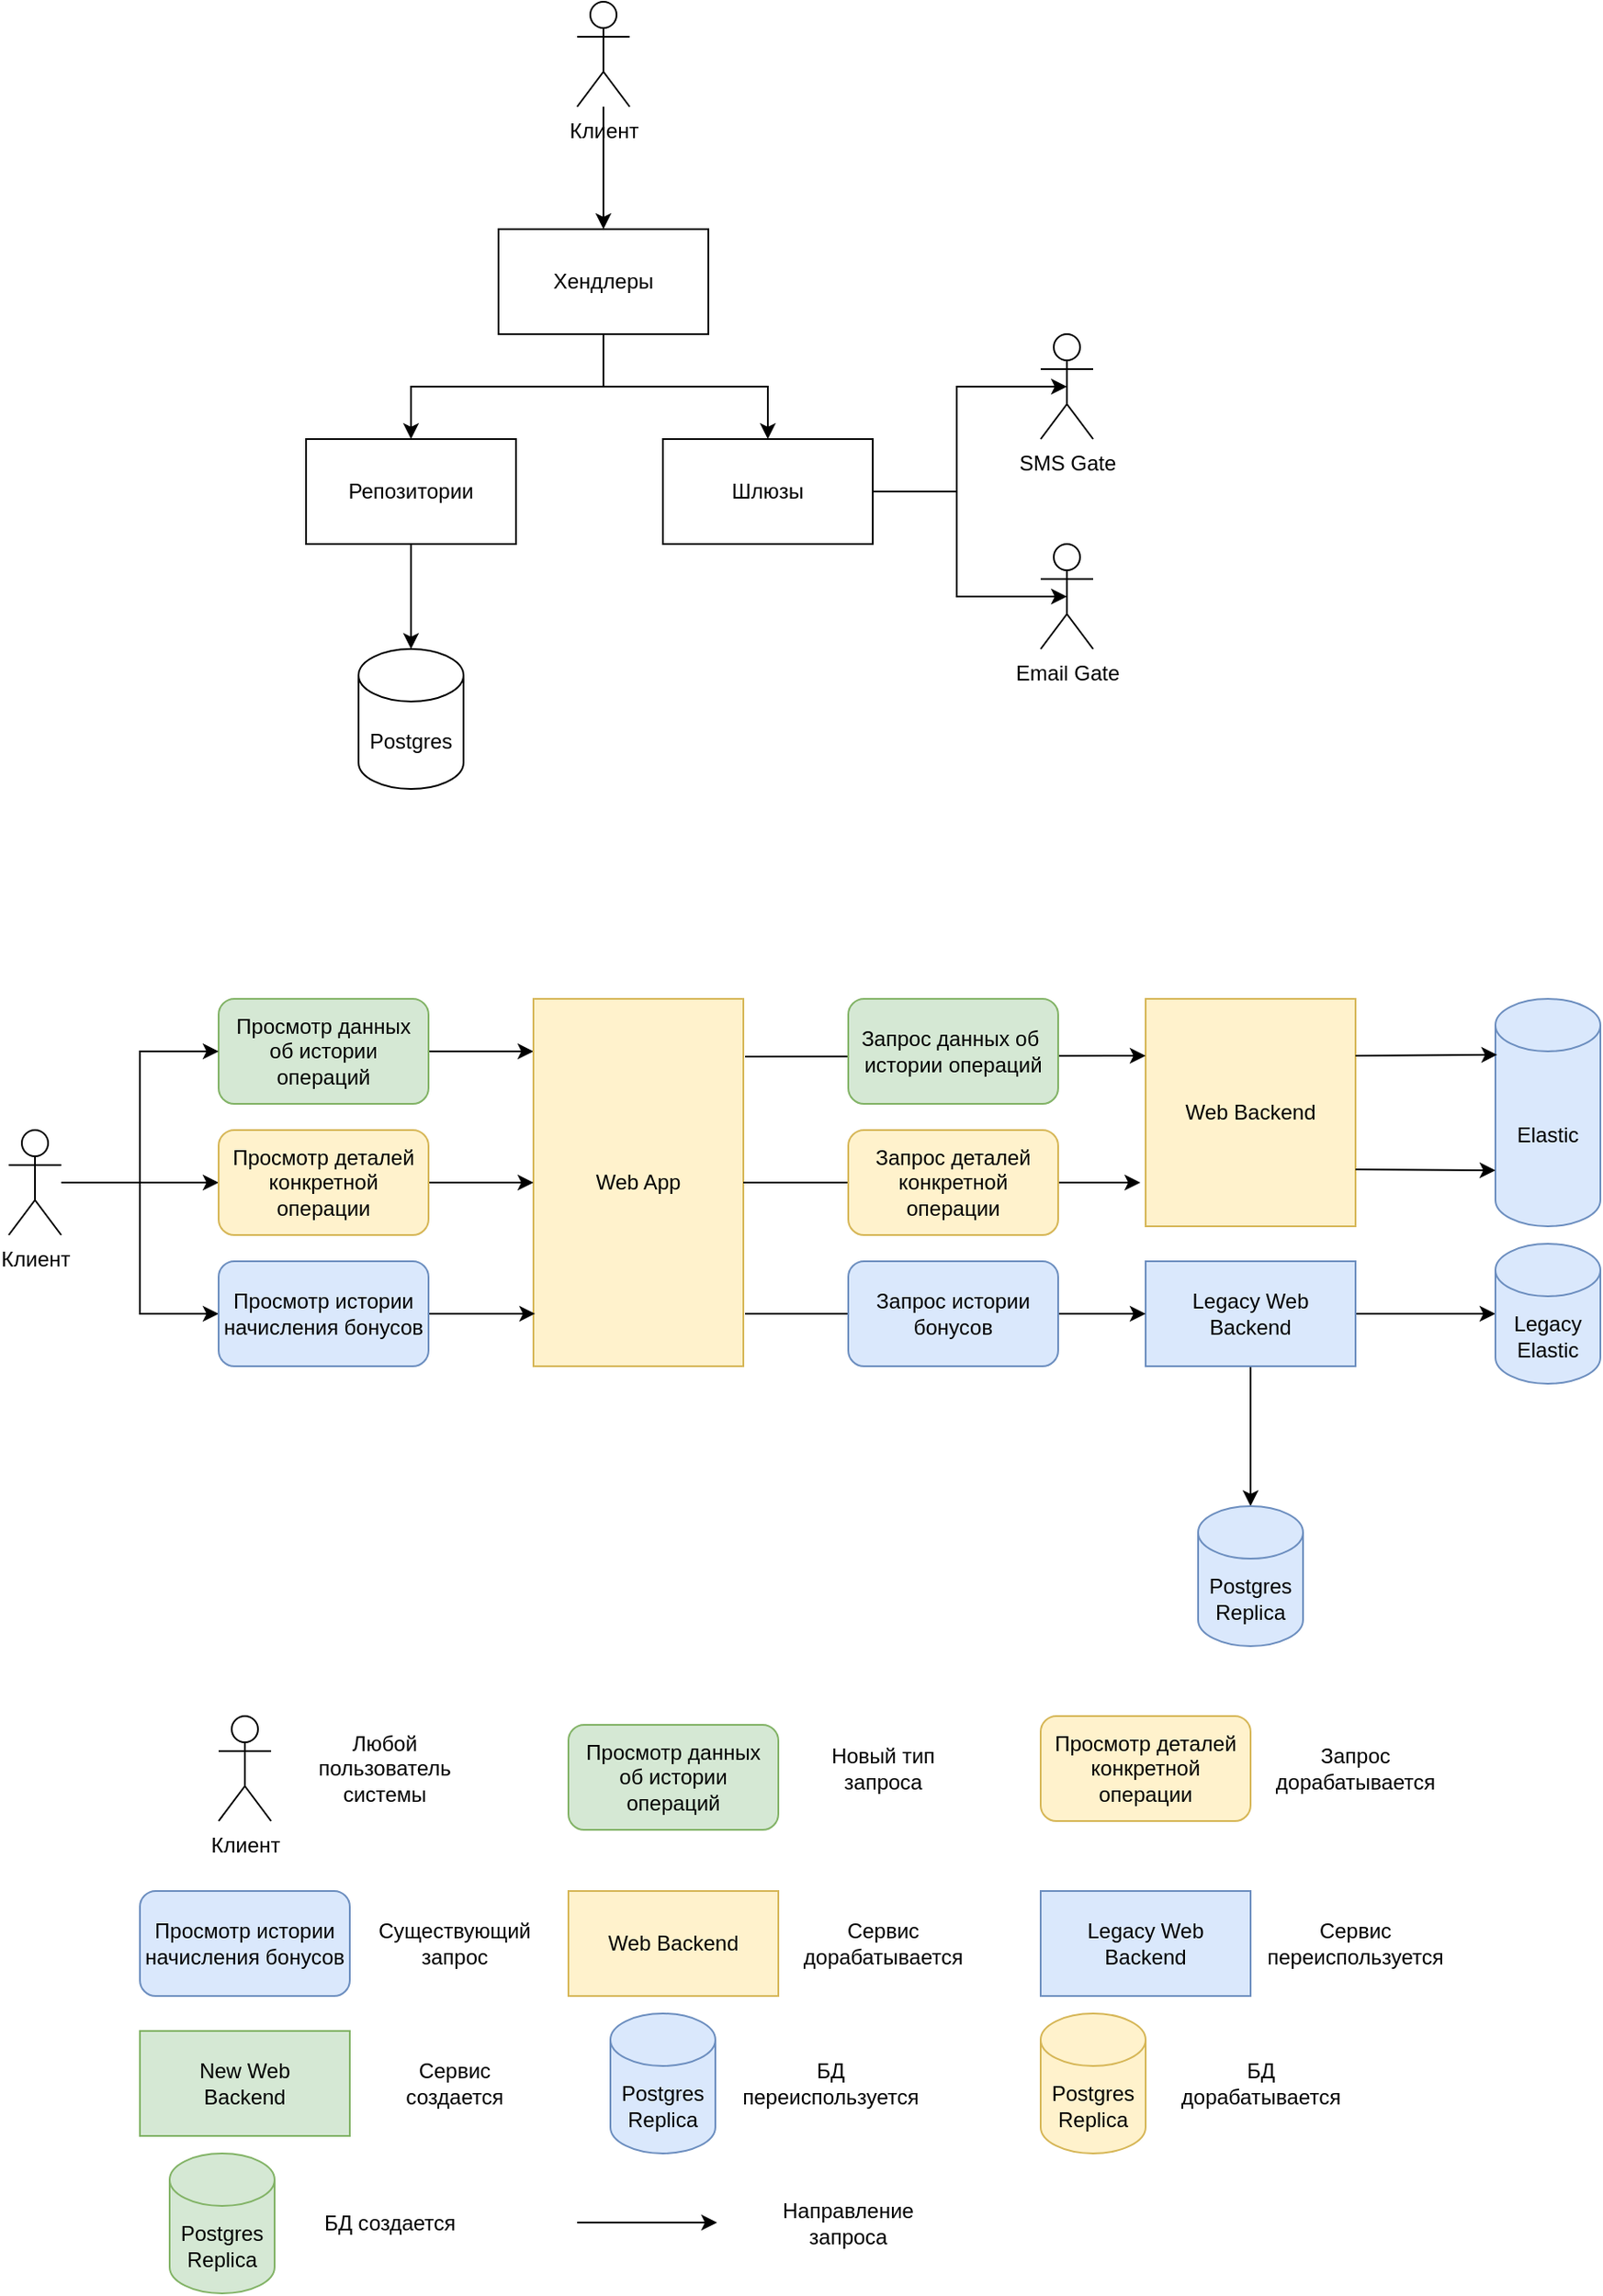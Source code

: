 <mxfile version="14.1.3" type="device"><diagram id="KTKyySyX-Pnbebo_XtX5" name="Page-1"><mxGraphModel dx="1298" dy="777" grid="1" gridSize="10" guides="1" tooltips="1" connect="1" arrows="1" fold="1" page="1" pageScale="1" pageWidth="827" pageHeight="1169" math="0" shadow="0"><root><mxCell id="0"/><mxCell id="1" parent="0"/><mxCell id="ZoatOqVzo9jK-egl23h--22" value="" style="edgeStyle=orthogonalEdgeStyle;rounded=0;orthogonalLoop=1;jettySize=auto;html=1;entryX=0;entryY=0.143;entryDx=0;entryDy=0;entryPerimeter=0;" edge="1" parent="1" source="ZoatOqVzo9jK-egl23h--21" target="ZoatOqVzo9jK-egl23h--16"><mxGeometry relative="1" as="geometry"/></mxCell><mxCell id="ZoatOqVzo9jK-egl23h--21" value="Просмотр данных об&amp;nbsp;истории операций" style="rounded=1;whiteSpace=wrap;html=1;fillColor=#d5e8d4;strokeColor=#82b366;" vertex="1" parent="1"><mxGeometry x="160" y="680" width="120" height="60" as="geometry"/></mxCell><mxCell id="ZoatOqVzo9jK-egl23h--10" style="edgeStyle=orthogonalEdgeStyle;rounded=0;orthogonalLoop=1;jettySize=auto;html=1;entryX=0.5;entryY=0;entryDx=0;entryDy=0;" edge="1" parent="1" source="ZoatOqVzo9jK-egl23h--1" target="ZoatOqVzo9jK-egl23h--3"><mxGeometry relative="1" as="geometry"/></mxCell><mxCell id="ZoatOqVzo9jK-egl23h--11" style="edgeStyle=orthogonalEdgeStyle;rounded=0;orthogonalLoop=1;jettySize=auto;html=1;entryX=0.5;entryY=0;entryDx=0;entryDy=0;" edge="1" parent="1" source="ZoatOqVzo9jK-egl23h--1" target="ZoatOqVzo9jK-egl23h--2"><mxGeometry relative="1" as="geometry"/></mxCell><mxCell id="ZoatOqVzo9jK-egl23h--1" value="Хендлеры" style="rounded=0;whiteSpace=wrap;html=1;" vertex="1" parent="1"><mxGeometry x="320" y="240" width="120" height="60" as="geometry"/></mxCell><mxCell id="ZoatOqVzo9jK-egl23h--5" value="" style="edgeStyle=orthogonalEdgeStyle;rounded=0;orthogonalLoop=1;jettySize=auto;html=1;" edge="1" parent="1" source="ZoatOqVzo9jK-egl23h--2" target="ZoatOqVzo9jK-egl23h--4"><mxGeometry relative="1" as="geometry"/></mxCell><mxCell id="ZoatOqVzo9jK-egl23h--2" value="Репозитории" style="rounded=0;whiteSpace=wrap;html=1;" vertex="1" parent="1"><mxGeometry x="210" y="360" width="120" height="60" as="geometry"/></mxCell><mxCell id="ZoatOqVzo9jK-egl23h--8" style="edgeStyle=orthogonalEdgeStyle;rounded=0;orthogonalLoop=1;jettySize=auto;html=1;entryX=0.5;entryY=0.5;entryDx=0;entryDy=0;entryPerimeter=0;" edge="1" parent="1" source="ZoatOqVzo9jK-egl23h--3" target="ZoatOqVzo9jK-egl23h--7"><mxGeometry relative="1" as="geometry"/></mxCell><mxCell id="ZoatOqVzo9jK-egl23h--9" style="edgeStyle=orthogonalEdgeStyle;rounded=0;orthogonalLoop=1;jettySize=auto;html=1;entryX=0.5;entryY=0.5;entryDx=0;entryDy=0;entryPerimeter=0;" edge="1" parent="1" source="ZoatOqVzo9jK-egl23h--3" target="ZoatOqVzo9jK-egl23h--6"><mxGeometry relative="1" as="geometry"/></mxCell><mxCell id="ZoatOqVzo9jK-egl23h--3" value="Шлюзы" style="rounded=0;whiteSpace=wrap;html=1;" vertex="1" parent="1"><mxGeometry x="414" y="360" width="120" height="60" as="geometry"/></mxCell><mxCell id="ZoatOqVzo9jK-egl23h--4" value="Postgres" style="shape=cylinder3;whiteSpace=wrap;html=1;boundedLbl=1;backgroundOutline=1;size=15;" vertex="1" parent="1"><mxGeometry x="240" y="480" width="60" height="80" as="geometry"/></mxCell><mxCell id="ZoatOqVzo9jK-egl23h--6" value="SMS Gate" style="shape=umlActor;verticalLabelPosition=bottom;verticalAlign=top;html=1;outlineConnect=0;" vertex="1" parent="1"><mxGeometry x="630" y="300" width="30" height="60" as="geometry"/></mxCell><mxCell id="ZoatOqVzo9jK-egl23h--7" value="Email Gate" style="shape=umlActor;verticalLabelPosition=bottom;verticalAlign=top;html=1;outlineConnect=0;" vertex="1" parent="1"><mxGeometry x="630" y="420" width="30" height="60" as="geometry"/></mxCell><mxCell id="ZoatOqVzo9jK-egl23h--13" value="" style="edgeStyle=orthogonalEdgeStyle;rounded=0;orthogonalLoop=1;jettySize=auto;html=1;" edge="1" parent="1" source="ZoatOqVzo9jK-egl23h--12" target="ZoatOqVzo9jK-egl23h--1"><mxGeometry relative="1" as="geometry"/></mxCell><mxCell id="ZoatOqVzo9jK-egl23h--12" value="Клиент" style="shape=umlActor;verticalLabelPosition=bottom;verticalAlign=top;html=1;outlineConnect=0;" vertex="1" parent="1"><mxGeometry x="365" y="110" width="30" height="60" as="geometry"/></mxCell><mxCell id="ZoatOqVzo9jK-egl23h--17" value="" style="edgeStyle=orthogonalEdgeStyle;rounded=0;orthogonalLoop=1;jettySize=auto;html=1;entryX=0;entryY=0.5;entryDx=0;entryDy=0;" edge="1" parent="1" source="ZoatOqVzo9jK-egl23h--15" target="ZoatOqVzo9jK-egl23h--21"><mxGeometry relative="1" as="geometry"><mxPoint x="70" y="710" as="targetPoint"/></mxGeometry></mxCell><mxCell id="ZoatOqVzo9jK-egl23h--24" style="edgeStyle=orthogonalEdgeStyle;rounded=0;orthogonalLoop=1;jettySize=auto;html=1;entryX=0;entryY=0.5;entryDx=0;entryDy=0;" edge="1" parent="1" source="ZoatOqVzo9jK-egl23h--15" target="ZoatOqVzo9jK-egl23h--23"><mxGeometry relative="1" as="geometry"/></mxCell><mxCell id="ZoatOqVzo9jK-egl23h--27" style="edgeStyle=orthogonalEdgeStyle;rounded=0;orthogonalLoop=1;jettySize=auto;html=1;entryX=0;entryY=0.5;entryDx=0;entryDy=0;" edge="1" parent="1" source="ZoatOqVzo9jK-egl23h--15" target="ZoatOqVzo9jK-egl23h--26"><mxGeometry relative="1" as="geometry"/></mxCell><mxCell id="ZoatOqVzo9jK-egl23h--15" value="Клиент" style="shape=umlActor;verticalLabelPosition=bottom;verticalAlign=top;html=1;outlineConnect=0;" vertex="1" parent="1"><mxGeometry x="40" y="755" width="30" height="60" as="geometry"/></mxCell><mxCell id="ZoatOqVzo9jK-egl23h--16" value="Web App" style="rounded=0;whiteSpace=wrap;html=1;fillColor=#fff2cc;strokeColor=#d6b656;" vertex="1" parent="1"><mxGeometry x="340" y="680" width="120" height="210" as="geometry"/></mxCell><mxCell id="ZoatOqVzo9jK-egl23h--20" value="Web Backend" style="rounded=0;whiteSpace=wrap;html=1;fillColor=#fff2cc;strokeColor=#d6b656;" vertex="1" parent="1"><mxGeometry x="690" y="680" width="120" height="130" as="geometry"/></mxCell><mxCell id="ZoatOqVzo9jK-egl23h--25" style="edgeStyle=orthogonalEdgeStyle;rounded=0;orthogonalLoop=1;jettySize=auto;html=1;entryX=0;entryY=0.5;entryDx=0;entryDy=0;" edge="1" parent="1" source="ZoatOqVzo9jK-egl23h--23" target="ZoatOqVzo9jK-egl23h--16"><mxGeometry relative="1" as="geometry"/></mxCell><mxCell id="ZoatOqVzo9jK-egl23h--23" value="Просмотр деталей конкретной операции" style="rounded=1;whiteSpace=wrap;html=1;fillColor=#fff2cc;strokeColor=#d6b656;" vertex="1" parent="1"><mxGeometry x="160" y="755" width="120" height="60" as="geometry"/></mxCell><mxCell id="ZoatOqVzo9jK-egl23h--28" style="edgeStyle=orthogonalEdgeStyle;rounded=0;orthogonalLoop=1;jettySize=auto;html=1;entryX=0.008;entryY=0.857;entryDx=0;entryDy=0;entryPerimeter=0;" edge="1" parent="1" source="ZoatOqVzo9jK-egl23h--26" target="ZoatOqVzo9jK-egl23h--16"><mxGeometry relative="1" as="geometry"/></mxCell><mxCell id="ZoatOqVzo9jK-egl23h--26" value="Просмотр истории начисления бонусов" style="rounded=1;whiteSpace=wrap;html=1;fillColor=#dae8fc;strokeColor=#6c8ebf;" vertex="1" parent="1"><mxGeometry x="160" y="830" width="120" height="60" as="geometry"/></mxCell><mxCell id="ZoatOqVzo9jK-egl23h--38" value="" style="edgeStyle=orthogonalEdgeStyle;rounded=0;orthogonalLoop=1;jettySize=auto;html=1;" edge="1" parent="1" source="ZoatOqVzo9jK-egl23h--29" target="ZoatOqVzo9jK-egl23h--37"><mxGeometry relative="1" as="geometry"/></mxCell><mxCell id="ZoatOqVzo9jK-egl23h--42" value="" style="edgeStyle=orthogonalEdgeStyle;rounded=0;orthogonalLoop=1;jettySize=auto;html=1;" edge="1" parent="1" source="ZoatOqVzo9jK-egl23h--29" target="ZoatOqVzo9jK-egl23h--41"><mxGeometry relative="1" as="geometry"/></mxCell><mxCell id="ZoatOqVzo9jK-egl23h--29" value="Legacy Web &lt;br&gt;Backend" style="rounded=0;whiteSpace=wrap;html=1;fillColor=#dae8fc;strokeColor=#6c8ebf;" vertex="1" parent="1"><mxGeometry x="690" y="830" width="120" height="60" as="geometry"/></mxCell><mxCell id="ZoatOqVzo9jK-egl23h--30" value="" style="endArrow=classic;html=1;entryX=0;entryY=0.25;entryDx=0;entryDy=0;" edge="1" parent="1" target="ZoatOqVzo9jK-egl23h--20"><mxGeometry width="50" height="50" relative="1" as="geometry"><mxPoint x="461" y="713" as="sourcePoint"/><mxPoint x="530" y="630" as="targetPoint"/></mxGeometry></mxCell><mxCell id="ZoatOqVzo9jK-egl23h--31" value="" style="endArrow=classic;html=1;" edge="1" parent="1"><mxGeometry width="50" height="50" relative="1" as="geometry"><mxPoint x="460" y="785" as="sourcePoint"/><mxPoint x="687" y="785" as="targetPoint"/></mxGeometry></mxCell><mxCell id="ZoatOqVzo9jK-egl23h--32" value="" style="endArrow=classic;html=1;entryX=0;entryY=0.5;entryDx=0;entryDy=0;" edge="1" parent="1" target="ZoatOqVzo9jK-egl23h--29"><mxGeometry width="50" height="50" relative="1" as="geometry"><mxPoint x="461" y="860" as="sourcePoint"/><mxPoint x="550" y="859.5" as="targetPoint"/></mxGeometry></mxCell><mxCell id="ZoatOqVzo9jK-egl23h--33" value="Запрос данных об&amp;nbsp;&lt;br&gt;истории операций" style="rounded=1;whiteSpace=wrap;html=1;fillColor=#d5e8d4;strokeColor=#82b366;" vertex="1" parent="1"><mxGeometry x="520" y="680" width="120" height="60" as="geometry"/></mxCell><mxCell id="ZoatOqVzo9jK-egl23h--34" value="Запрос деталей конкретной операции" style="rounded=1;whiteSpace=wrap;html=1;fillColor=#fff2cc;strokeColor=#d6b656;" vertex="1" parent="1"><mxGeometry x="520" y="755" width="120" height="60" as="geometry"/></mxCell><mxCell id="ZoatOqVzo9jK-egl23h--35" value="Запрос истории бонусов" style="rounded=1;whiteSpace=wrap;html=1;fillColor=#dae8fc;strokeColor=#6c8ebf;" vertex="1" parent="1"><mxGeometry x="520" y="830" width="120" height="60" as="geometry"/></mxCell><mxCell id="ZoatOqVzo9jK-egl23h--36" value="Elastic" style="shape=cylinder3;whiteSpace=wrap;html=1;boundedLbl=1;backgroundOutline=1;size=15;fillColor=#dae8fc;strokeColor=#6c8ebf;" vertex="1" parent="1"><mxGeometry x="890" y="680" width="60" height="130" as="geometry"/></mxCell><mxCell id="ZoatOqVzo9jK-egl23h--37" value="Postgres Replica" style="shape=cylinder3;whiteSpace=wrap;html=1;boundedLbl=1;backgroundOutline=1;size=15;fillColor=#dae8fc;strokeColor=#6c8ebf;" vertex="1" parent="1"><mxGeometry x="720" y="970" width="60" height="80" as="geometry"/></mxCell><mxCell id="ZoatOqVzo9jK-egl23h--39" value="" style="endArrow=classic;html=1;exitX=1;exitY=0.25;exitDx=0;exitDy=0;entryX=0.017;entryY=0.246;entryDx=0;entryDy=0;entryPerimeter=0;" edge="1" parent="1" source="ZoatOqVzo9jK-egl23h--20" target="ZoatOqVzo9jK-egl23h--36"><mxGeometry width="50" height="50" relative="1" as="geometry"><mxPoint x="1030" y="900" as="sourcePoint"/><mxPoint x="1080" y="850" as="targetPoint"/></mxGeometry></mxCell><mxCell id="ZoatOqVzo9jK-egl23h--40" value="" style="endArrow=classic;html=1;exitX=1;exitY=0.75;exitDx=0;exitDy=0;entryX=0;entryY=0.754;entryDx=0;entryDy=0;entryPerimeter=0;" edge="1" parent="1" source="ZoatOqVzo9jK-egl23h--20" target="ZoatOqVzo9jK-egl23h--36"><mxGeometry width="50" height="50" relative="1" as="geometry"><mxPoint x="880" y="900" as="sourcePoint"/><mxPoint x="930" y="850" as="targetPoint"/></mxGeometry></mxCell><mxCell id="ZoatOqVzo9jK-egl23h--41" value="Legacy Elastic" style="shape=cylinder3;whiteSpace=wrap;html=1;boundedLbl=1;backgroundOutline=1;size=15;fillColor=#dae8fc;strokeColor=#6c8ebf;" vertex="1" parent="1"><mxGeometry x="890" y="820" width="60" height="80" as="geometry"/></mxCell><mxCell id="ZoatOqVzo9jK-egl23h--43" value="Клиент" style="shape=umlActor;verticalLabelPosition=bottom;verticalAlign=top;html=1;outlineConnect=0;rounded=1;" vertex="1" parent="1"><mxGeometry x="160" y="1090" width="30" height="60" as="geometry"/></mxCell><mxCell id="ZoatOqVzo9jK-egl23h--44" value="Любой пользователь системы" style="text;html=1;strokeColor=none;fillColor=none;align=center;verticalAlign=middle;whiteSpace=wrap;rounded=0;" vertex="1" parent="1"><mxGeometry x="210" y="1095" width="90" height="50" as="geometry"/></mxCell><mxCell id="ZoatOqVzo9jK-egl23h--45" value="Просмотр данных об&amp;nbsp;истории операций" style="rounded=1;whiteSpace=wrap;html=1;fillColor=#d5e8d4;strokeColor=#82b366;" vertex="1" parent="1"><mxGeometry x="360" y="1095" width="120" height="60" as="geometry"/></mxCell><mxCell id="ZoatOqVzo9jK-egl23h--46" value="Новый тип запроса" style="text;html=1;strokeColor=none;fillColor=none;align=center;verticalAlign=middle;whiteSpace=wrap;rounded=0;" vertex="1" parent="1"><mxGeometry x="500" y="1110" width="80" height="20" as="geometry"/></mxCell><mxCell id="ZoatOqVzo9jK-egl23h--47" value="Просмотр деталей конкретной операции" style="rounded=1;whiteSpace=wrap;html=1;fillColor=#fff2cc;strokeColor=#d6b656;" vertex="1" parent="1"><mxGeometry x="630" y="1090" width="120" height="60" as="geometry"/></mxCell><mxCell id="ZoatOqVzo9jK-egl23h--48" value="Запрос дорабатывается" style="text;html=1;strokeColor=none;fillColor=none;align=center;verticalAlign=middle;whiteSpace=wrap;rounded=0;" vertex="1" parent="1"><mxGeometry x="760" y="1105" width="100" height="30" as="geometry"/></mxCell><mxCell id="ZoatOqVzo9jK-egl23h--49" value="Просмотр истории начисления бонусов" style="rounded=1;whiteSpace=wrap;html=1;fillColor=#dae8fc;strokeColor=#6c8ebf;" vertex="1" parent="1"><mxGeometry x="115" y="1190" width="120" height="60" as="geometry"/></mxCell><mxCell id="ZoatOqVzo9jK-egl23h--50" value="Существующий запрос" style="text;html=1;strokeColor=none;fillColor=none;align=center;verticalAlign=middle;whiteSpace=wrap;rounded=0;" vertex="1" parent="1"><mxGeometry x="250" y="1195" width="90" height="50" as="geometry"/></mxCell><mxCell id="ZoatOqVzo9jK-egl23h--51" value="Web Backend" style="rounded=0;whiteSpace=wrap;html=1;fillColor=#fff2cc;strokeColor=#d6b656;" vertex="1" parent="1"><mxGeometry x="360" y="1190" width="120" height="60" as="geometry"/></mxCell><mxCell id="ZoatOqVzo9jK-egl23h--53" value="Сервис дорабатывается" style="text;html=1;strokeColor=none;fillColor=none;align=center;verticalAlign=middle;whiteSpace=wrap;rounded=0;" vertex="1" parent="1"><mxGeometry x="490" y="1210" width="100" height="20" as="geometry"/></mxCell><mxCell id="ZoatOqVzo9jK-egl23h--55" value="Legacy Web &lt;br&gt;Backend" style="rounded=0;whiteSpace=wrap;html=1;fillColor=#dae8fc;strokeColor=#6c8ebf;" vertex="1" parent="1"><mxGeometry x="630" y="1190" width="120" height="60" as="geometry"/></mxCell><mxCell id="ZoatOqVzo9jK-egl23h--57" value="Сервис переиспользуется" style="text;html=1;strokeColor=none;fillColor=none;align=center;verticalAlign=middle;whiteSpace=wrap;rounded=0;" vertex="1" parent="1"><mxGeometry x="760" y="1210" width="100" height="20" as="geometry"/></mxCell><mxCell id="ZoatOqVzo9jK-egl23h--58" value="New Web &lt;br&gt;Backend" style="rounded=0;whiteSpace=wrap;html=1;fillColor=#d5e8d4;strokeColor=#82b366;" vertex="1" parent="1"><mxGeometry x="115" y="1270" width="120" height="60" as="geometry"/></mxCell><mxCell id="ZoatOqVzo9jK-egl23h--59" value="Сервис создается" style="text;html=1;strokeColor=none;fillColor=none;align=center;verticalAlign=middle;whiteSpace=wrap;rounded=0;" vertex="1" parent="1"><mxGeometry x="245" y="1290" width="100" height="20" as="geometry"/></mxCell><mxCell id="ZoatOqVzo9jK-egl23h--60" value="Postgres Replica" style="shape=cylinder3;whiteSpace=wrap;html=1;boundedLbl=1;backgroundOutline=1;size=15;fillColor=#dae8fc;strokeColor=#6c8ebf;" vertex="1" parent="1"><mxGeometry x="384" y="1260" width="60" height="80" as="geometry"/></mxCell><mxCell id="ZoatOqVzo9jK-egl23h--61" value="БД переиспользуется" style="text;html=1;strokeColor=none;fillColor=none;align=center;verticalAlign=middle;whiteSpace=wrap;rounded=0;" vertex="1" parent="1"><mxGeometry x="460" y="1290" width="100" height="20" as="geometry"/></mxCell><mxCell id="ZoatOqVzo9jK-egl23h--62" value="Postgres Replica" style="shape=cylinder3;whiteSpace=wrap;html=1;boundedLbl=1;backgroundOutline=1;size=15;fillColor=#fff2cc;strokeColor=#d6b656;" vertex="1" parent="1"><mxGeometry x="630" y="1260" width="60" height="80" as="geometry"/></mxCell><mxCell id="ZoatOqVzo9jK-egl23h--63" value="БД дорабатывается" style="text;html=1;strokeColor=none;fillColor=none;align=center;verticalAlign=middle;whiteSpace=wrap;rounded=0;" vertex="1" parent="1"><mxGeometry x="706" y="1290" width="100" height="20" as="geometry"/></mxCell><mxCell id="ZoatOqVzo9jK-egl23h--64" value="Postgres Replica" style="shape=cylinder3;whiteSpace=wrap;html=1;boundedLbl=1;backgroundOutline=1;size=15;fillColor=#d5e8d4;strokeColor=#82b366;" vertex="1" parent="1"><mxGeometry x="132" y="1340" width="60" height="80" as="geometry"/></mxCell><mxCell id="ZoatOqVzo9jK-egl23h--65" value="БД создается" style="text;html=1;strokeColor=none;fillColor=none;align=center;verticalAlign=middle;whiteSpace=wrap;rounded=0;" vertex="1" parent="1"><mxGeometry x="208" y="1370" width="100" height="20" as="geometry"/></mxCell><mxCell id="ZoatOqVzo9jK-egl23h--67" value="" style="edgeStyle=orthogonalEdgeStyle;rounded=0;orthogonalLoop=1;jettySize=auto;html=1;" edge="1" parent="1"><mxGeometry relative="1" as="geometry"><mxPoint x="365" y="1379.5" as="sourcePoint"/><mxPoint x="445" y="1379.5" as="targetPoint"/></mxGeometry></mxCell><mxCell id="ZoatOqVzo9jK-egl23h--68" value="Направление запроса" style="text;html=1;strokeColor=none;fillColor=none;align=center;verticalAlign=middle;whiteSpace=wrap;rounded=0;" vertex="1" parent="1"><mxGeometry x="470" y="1370" width="100" height="20" as="geometry"/></mxCell></root></mxGraphModel></diagram></mxfile>